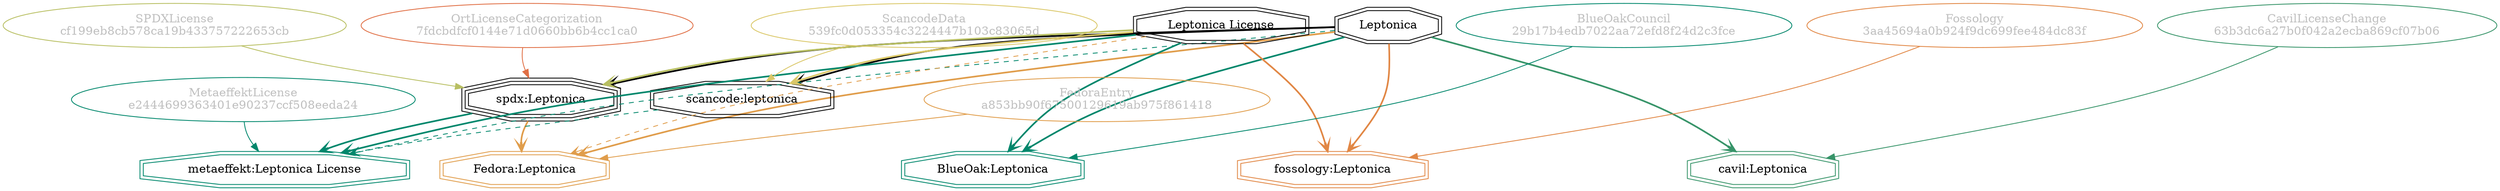 strict digraph {
    node [shape=box];
    graph [splines=curved];
    2637 [label="SPDXLicense\ncf199eb8cb578ca19b433757222653cb"
         ,fontcolor=gray
         ,color="#b8bf62"
         ,fillcolor="beige;1"
         ,shape=ellipse];
    2638 [label="spdx:Leptonica"
         ,shape=tripleoctagon];
    2639 [label=Leptonica
         ,shape=doubleoctagon];
    2640 [label="Leptonica License"
         ,shape=doubleoctagon];
    7022 [label="FedoraEntry\na853bb90f67500129619ab975f861418"
         ,fontcolor=gray
         ,color="#e09d4b"
         ,fillcolor="beige;1"
         ,shape=ellipse];
    7023 [label="Fedora:Leptonica"
         ,color="#e09d4b"
         ,shape=doubleoctagon];
    9125 [label="BlueOakCouncil\n29b17b4edb7022aa72efd8f24d2c3fce"
         ,fontcolor=gray
         ,color="#00876c"
         ,fillcolor="beige;1"
         ,shape=ellipse];
    9126 [label="BlueOak:Leptonica"
         ,color="#00876c"
         ,shape=doubleoctagon];
    18292 [label="ScancodeData\n539fc0d053354c3224447b103c83065d"
          ,fontcolor=gray
          ,color="#dac767"
          ,fillcolor="beige;1"
          ,shape=ellipse];
    18293 [label="scancode:leptonica"
          ,shape=doubleoctagon];
    27851 [label="Fossology\n3aa45694a0b924f9dc699fee484dc83f"
          ,fontcolor=gray
          ,color="#e18745"
          ,fillcolor="beige;1"
          ,shape=ellipse];
    27852 [label="fossology:Leptonica"
          ,color="#e18745"
          ,shape=doubleoctagon];
    28802 [label="OrtLicenseCategorization\n7fdcbdfcf0144e71d0660bb6b4cc1ca0"
          ,fontcolor=gray
          ,color="#e06f45"
          ,fillcolor="beige;1"
          ,shape=ellipse];
    37038 [label="CavilLicenseChange\n63b3dc6a27b0f042a2ecba869cf07b06"
          ,fontcolor=gray
          ,color="#379469"
          ,fillcolor="beige;1"
          ,shape=ellipse];
    37039 [label="cavil:Leptonica"
          ,color="#379469"
          ,shape=doubleoctagon];
    44577 [label="MetaeffektLicense\ne2444699363401e90237ccf508eeda24"
          ,fontcolor=gray
          ,color="#00876c"
          ,fillcolor="beige;1"
          ,shape=ellipse];
    44578 [label="metaeffekt:Leptonica License"
          ,color="#00876c"
          ,shape=doubleoctagon];
    2637 -> 2638 [weight=0.5
                 ,color="#b8bf62"];
    2638 -> 7023 [style=bold
                 ,arrowhead=vee
                 ,weight=0.7
                 ,color="#e09d4b"];
    2638 -> 44578 [style=bold
                  ,arrowhead=vee
                  ,weight=0.7
                  ,color="#00876c"];
    2639 -> 2638 [style=bold
                 ,arrowhead=vee
                 ,weight=0.7];
    2639 -> 7023 [style=bold
                 ,arrowhead=vee
                 ,weight=0.7
                 ,color="#e09d4b"];
    2639 -> 7023 [style=bold
                 ,arrowhead=vee
                 ,weight=0.7
                 ,color="#e09d4b"];
    2639 -> 9126 [style=bold
                 ,arrowhead=vee
                 ,weight=0.7
                 ,color="#00876c"];
    2639 -> 18293 [style=bold
                  ,arrowhead=vee
                  ,weight=0.7];
    2639 -> 27852 [style=bold
                  ,arrowhead=vee
                  ,weight=0.7
                  ,color="#e18745"];
    2639 -> 37039 [style=bold
                  ,arrowhead=vee
                  ,weight=0.7
                  ,color="#379469"];
    2639 -> 37039 [style=bold
                  ,arrowhead=vee
                  ,weight=0.7
                  ,color="#379469"];
    2639 -> 44578 [style=dashed
                  ,arrowhead=vee
                  ,weight=0.5
                  ,color="#00876c"];
    2640 -> 2638 [style=bold
                 ,arrowhead=vee
                 ,weight=0.7
                 ,color="#b8bf62"];
    2640 -> 7023 [style=dashed
                 ,arrowhead=vee
                 ,weight=0.5
                 ,color="#e09d4b"];
    2640 -> 9126 [style=bold
                 ,arrowhead=vee
                 ,weight=0.7
                 ,color="#00876c"];
    2640 -> 18293 [style=bold
                  ,arrowhead=vee
                  ,weight=0.7
                  ,color="#dac767"];
    2640 -> 27852 [style=bold
                  ,arrowhead=vee
                  ,weight=0.7
                  ,color="#e18745"];
    2640 -> 44578 [style=bold
                  ,arrowhead=vee
                  ,weight=0.7
                  ,color="#00876c"];
    2640 -> 44578 [style=bold
                  ,arrowhead=vee
                  ,weight=0.7
                  ,color="#00876c"];
    7022 -> 7023 [weight=0.5
                 ,color="#e09d4b"];
    9125 -> 9126 [weight=0.5
                 ,color="#00876c"];
    18292 -> 18293 [weight=0.5
                   ,color="#dac767"];
    18293 -> 44578 [style=dashed
                   ,arrowhead=vee
                   ,weight=0.5
                   ,color="#00876c"];
    27851 -> 27852 [weight=0.5
                   ,color="#e18745"];
    28802 -> 2638 [weight=0.5
                  ,color="#e06f45"];
    37038 -> 37039 [weight=0.5
                   ,color="#379469"];
    44577 -> 44578 [weight=0.5
                   ,color="#00876c"];
}
